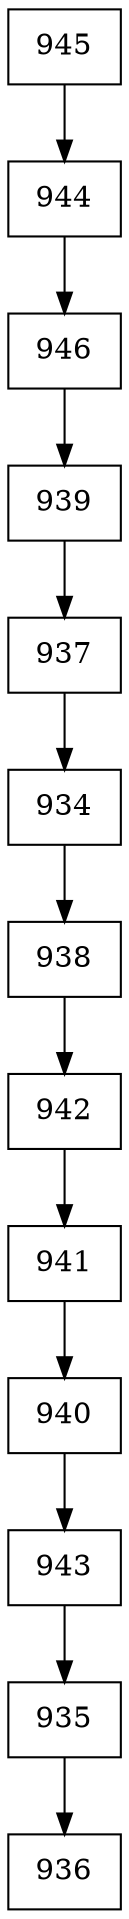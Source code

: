 digraph G {
  node [shape=record];
  node0 [label="{945}"];
  node0 -> node1;
  node1 [label="{944}"];
  node1 -> node2;
  node2 [label="{946}"];
  node2 -> node3;
  node3 [label="{939}"];
  node3 -> node4;
  node4 [label="{937}"];
  node4 -> node5;
  node5 [label="{934}"];
  node5 -> node6;
  node6 [label="{938}"];
  node6 -> node7;
  node7 [label="{942}"];
  node7 -> node8;
  node8 [label="{941}"];
  node8 -> node9;
  node9 [label="{940}"];
  node9 -> node10;
  node10 [label="{943}"];
  node10 -> node11;
  node11 [label="{935}"];
  node11 -> node12;
  node12 [label="{936}"];
}
